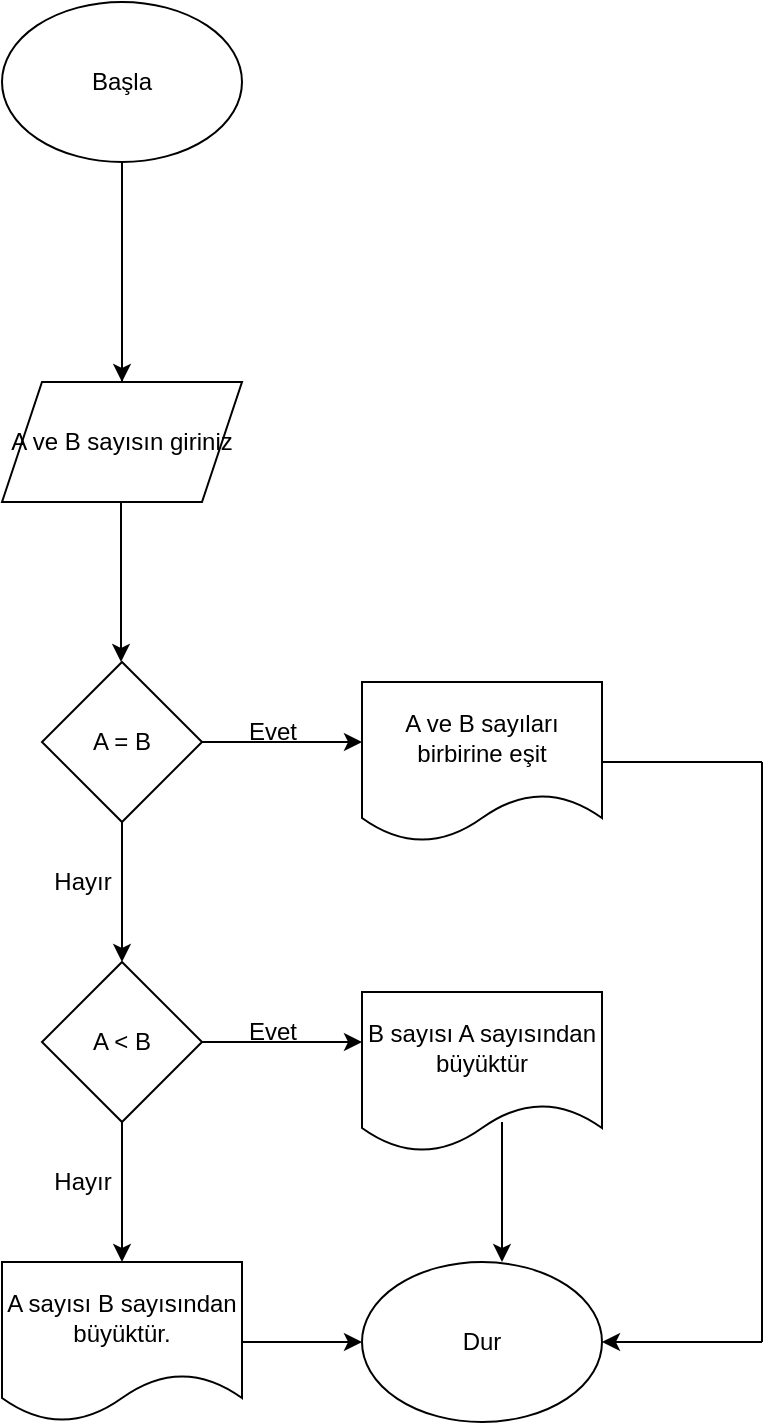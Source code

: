 <mxfile version="20.3.0" type="device"><diagram id="2A76kwvxRCg0dr0DEhIz" name="Sayfa -1"><mxGraphModel dx="868" dy="553" grid="1" gridSize="10" guides="1" tooltips="1" connect="1" arrows="1" fold="1" page="1" pageScale="1" pageWidth="827" pageHeight="1169" math="0" shadow="0"><root><mxCell id="0"/><mxCell id="1" parent="0"/><mxCell id="GeMMlwqrqIMXTOT588Gg-1" value="Başla" style="ellipse;whiteSpace=wrap;html=1;" vertex="1" parent="1"><mxGeometry x="340" y="10" width="120" height="80" as="geometry"/></mxCell><mxCell id="GeMMlwqrqIMXTOT588Gg-2" value="" style="endArrow=classic;html=1;rounded=0;exitX=0.5;exitY=1;exitDx=0;exitDy=0;" edge="1" parent="1" source="GeMMlwqrqIMXTOT588Gg-1"><mxGeometry width="50" height="50" relative="1" as="geometry"><mxPoint x="390" y="310" as="sourcePoint"/><mxPoint x="400" y="200" as="targetPoint"/><Array as="points"><mxPoint x="400" y="200"/><mxPoint x="400" y="160"/></Array></mxGeometry></mxCell><mxCell id="GeMMlwqrqIMXTOT588Gg-5" value="A ve B sayısın giriniz" style="shape=parallelogram;perimeter=parallelogramPerimeter;whiteSpace=wrap;html=1;fixedSize=1;" vertex="1" parent="1"><mxGeometry x="340" y="200" width="120" height="60" as="geometry"/></mxCell><mxCell id="GeMMlwqrqIMXTOT588Gg-6" value="" style="endArrow=classic;html=1;rounded=0;" edge="1" parent="1"><mxGeometry width="50" height="50" relative="1" as="geometry"><mxPoint x="399.5" y="260" as="sourcePoint"/><mxPoint x="399.5" y="340" as="targetPoint"/></mxGeometry></mxCell><mxCell id="GeMMlwqrqIMXTOT588Gg-7" value="A = B" style="rhombus;whiteSpace=wrap;html=1;" vertex="1" parent="1"><mxGeometry x="360" y="340" width="80" height="80" as="geometry"/></mxCell><mxCell id="GeMMlwqrqIMXTOT588Gg-8" value="" style="endArrow=classic;html=1;rounded=0;" edge="1" parent="1"><mxGeometry width="50" height="50" relative="1" as="geometry"><mxPoint x="440" y="380" as="sourcePoint"/><mxPoint x="520" y="380" as="targetPoint"/></mxGeometry></mxCell><mxCell id="GeMMlwqrqIMXTOT588Gg-9" value="Evet" style="text;html=1;align=center;verticalAlign=middle;resizable=0;points=[];autosize=1;strokeColor=none;fillColor=none;" vertex="1" parent="1"><mxGeometry x="450" y="360" width="50" height="30" as="geometry"/></mxCell><mxCell id="GeMMlwqrqIMXTOT588Gg-10" value="" style="endArrow=classic;html=1;rounded=0;" edge="1" parent="1"><mxGeometry width="50" height="50" relative="1" as="geometry"><mxPoint x="400" y="420" as="sourcePoint"/><mxPoint x="400" y="490" as="targetPoint"/></mxGeometry></mxCell><mxCell id="GeMMlwqrqIMXTOT588Gg-11" value="Hayır" style="text;html=1;align=center;verticalAlign=middle;resizable=0;points=[];autosize=1;strokeColor=none;fillColor=none;" vertex="1" parent="1"><mxGeometry x="355" y="435" width="50" height="30" as="geometry"/></mxCell><mxCell id="GeMMlwqrqIMXTOT588Gg-12" value="A ve B sayıları birbirine eşit" style="shape=document;whiteSpace=wrap;html=1;boundedLbl=1;" vertex="1" parent="1"><mxGeometry x="520" y="350" width="120" height="80" as="geometry"/></mxCell><mxCell id="GeMMlwqrqIMXTOT588Gg-13" value="A &amp;lt; B" style="rhombus;whiteSpace=wrap;html=1;" vertex="1" parent="1"><mxGeometry x="360" y="490" width="80" height="80" as="geometry"/></mxCell><mxCell id="GeMMlwqrqIMXTOT588Gg-14" value="" style="endArrow=classic;html=1;rounded=0;" edge="1" parent="1"><mxGeometry width="50" height="50" relative="1" as="geometry"><mxPoint x="440" y="530" as="sourcePoint"/><mxPoint x="520" y="530" as="targetPoint"/></mxGeometry></mxCell><mxCell id="GeMMlwqrqIMXTOT588Gg-15" value="Evet" style="text;html=1;align=center;verticalAlign=middle;resizable=0;points=[];autosize=1;strokeColor=none;fillColor=none;" vertex="1" parent="1"><mxGeometry x="450" y="510" width="50" height="30" as="geometry"/></mxCell><mxCell id="GeMMlwqrqIMXTOT588Gg-17" value="" style="endArrow=classic;html=1;rounded=0;" edge="1" parent="1"><mxGeometry width="50" height="50" relative="1" as="geometry"><mxPoint x="400" y="570" as="sourcePoint"/><mxPoint x="400" y="640" as="targetPoint"/></mxGeometry></mxCell><mxCell id="GeMMlwqrqIMXTOT588Gg-18" value="Hayır" style="text;html=1;align=center;verticalAlign=middle;resizable=0;points=[];autosize=1;strokeColor=none;fillColor=none;" vertex="1" parent="1"><mxGeometry x="355" y="585" width="50" height="30" as="geometry"/></mxCell><mxCell id="GeMMlwqrqIMXTOT588Gg-19" value="B sayısı A sayısından büyüktür" style="shape=document;whiteSpace=wrap;html=1;boundedLbl=1;" vertex="1" parent="1"><mxGeometry x="520" y="505" width="120" height="80" as="geometry"/></mxCell><mxCell id="GeMMlwqrqIMXTOT588Gg-20" value="A sayısı B sayısından büyüktür." style="shape=document;whiteSpace=wrap;html=1;boundedLbl=1;" vertex="1" parent="1"><mxGeometry x="340" y="640" width="120" height="80" as="geometry"/></mxCell><mxCell id="GeMMlwqrqIMXTOT588Gg-21" value="Dur" style="ellipse;whiteSpace=wrap;html=1;" vertex="1" parent="1"><mxGeometry x="520" y="640" width="120" height="80" as="geometry"/></mxCell><mxCell id="GeMMlwqrqIMXTOT588Gg-22" value="" style="endArrow=classic;html=1;rounded=0;entryX=0;entryY=0.5;entryDx=0;entryDy=0;" edge="1" parent="1" target="GeMMlwqrqIMXTOT588Gg-21"><mxGeometry width="50" height="50" relative="1" as="geometry"><mxPoint x="460" y="680" as="sourcePoint"/><mxPoint x="510" y="630" as="targetPoint"/></mxGeometry></mxCell><mxCell id="GeMMlwqrqIMXTOT588Gg-24" value="" style="endArrow=classic;html=1;rounded=0;" edge="1" parent="1"><mxGeometry width="50" height="50" relative="1" as="geometry"><mxPoint x="590" y="570" as="sourcePoint"/><mxPoint x="590" y="640" as="targetPoint"/></mxGeometry></mxCell><mxCell id="GeMMlwqrqIMXTOT588Gg-25" value="" style="endArrow=none;html=1;rounded=0;" edge="1" parent="1"><mxGeometry width="50" height="50" relative="1" as="geometry"><mxPoint x="640" y="390" as="sourcePoint"/><mxPoint x="720" y="390" as="targetPoint"/></mxGeometry></mxCell><mxCell id="GeMMlwqrqIMXTOT588Gg-26" value="" style="endArrow=none;html=1;rounded=0;" edge="1" parent="1"><mxGeometry width="50" height="50" relative="1" as="geometry"><mxPoint x="720" y="680" as="sourcePoint"/><mxPoint x="720" y="390" as="targetPoint"/></mxGeometry></mxCell><mxCell id="GeMMlwqrqIMXTOT588Gg-27" value="" style="endArrow=classic;html=1;rounded=0;entryX=1;entryY=0.5;entryDx=0;entryDy=0;" edge="1" parent="1" target="GeMMlwqrqIMXTOT588Gg-21"><mxGeometry width="50" height="50" relative="1" as="geometry"><mxPoint x="720" y="680" as="sourcePoint"/><mxPoint x="770" y="630" as="targetPoint"/></mxGeometry></mxCell></root></mxGraphModel></diagram></mxfile>